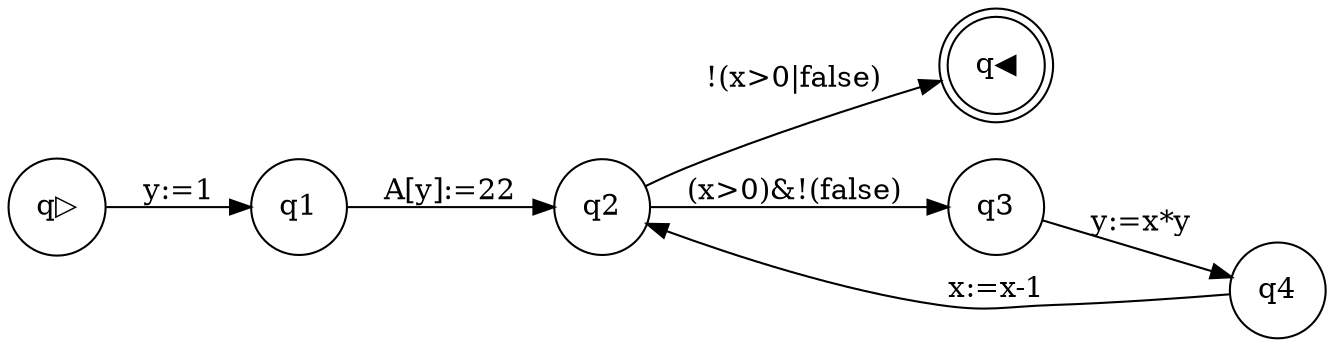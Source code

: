 digraph program_graph {rankdir=LR; 
node [shape = circle]; q▷; 
node [shape = doublecircle]; q◀; 
node [shape = circle]
q▷ -> q1[label = "y:=1"];
q1 -> q2[label = "A[y]:=22"];
q2 -> q3[label = "(x>0)&!(false)"];
q3 -> q4[label = "y:=x*y"];
q4 -> q2[label = "x:=x-1"];
q2 -> q◀[label = "!(x>0|false)"];
}
